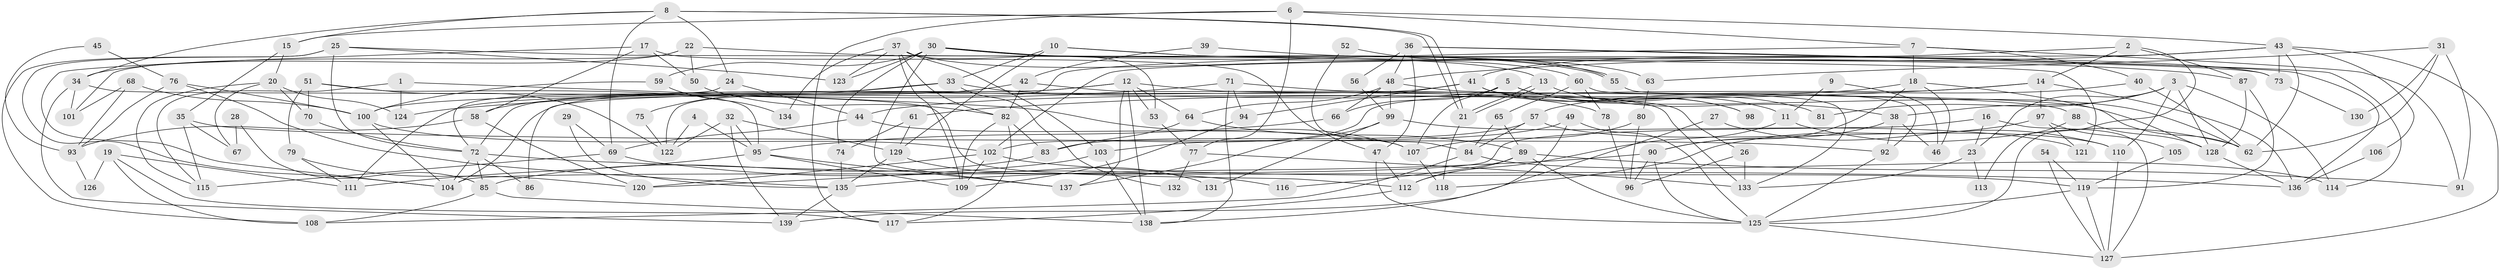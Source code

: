 // coarse degree distribution, {13: 0.017857142857142856, 11: 0.05357142857142857, 8: 0.03571428571428571, 15: 0.017857142857142856, 5: 0.16071428571428573, 4: 0.19642857142857142, 9: 0.08928571428571429, 12: 0.05357142857142857, 3: 0.10714285714285714, 6: 0.14285714285714285, 7: 0.03571428571428571, 2: 0.07142857142857142, 1: 0.017857142857142856}
// Generated by graph-tools (version 1.1) at 2025/51/03/04/25 22:51:01]
// undirected, 139 vertices, 278 edges
graph export_dot {
  node [color=gray90,style=filled];
  1;
  2;
  3;
  4;
  5;
  6;
  7;
  8;
  9;
  10;
  11;
  12;
  13;
  14;
  15;
  16;
  17;
  18;
  19;
  20;
  21;
  22;
  23;
  24;
  25;
  26;
  27;
  28;
  29;
  30;
  31;
  32;
  33;
  34;
  35;
  36;
  37;
  38;
  39;
  40;
  41;
  42;
  43;
  44;
  45;
  46;
  47;
  48;
  49;
  50;
  51;
  52;
  53;
  54;
  55;
  56;
  57;
  58;
  59;
  60;
  61;
  62;
  63;
  64;
  65;
  66;
  67;
  68;
  69;
  70;
  71;
  72;
  73;
  74;
  75;
  76;
  77;
  78;
  79;
  80;
  81;
  82;
  83;
  84;
  85;
  86;
  87;
  88;
  89;
  90;
  91;
  92;
  93;
  94;
  95;
  96;
  97;
  98;
  99;
  100;
  101;
  102;
  103;
  104;
  105;
  106;
  107;
  108;
  109;
  110;
  111;
  112;
  113;
  114;
  115;
  116;
  117;
  118;
  119;
  120;
  121;
  122;
  123;
  124;
  125;
  126;
  127;
  128;
  129;
  130;
  131;
  132;
  133;
  134;
  135;
  136;
  137;
  138;
  139;
  1 -- 115;
  1 -- 107;
  1 -- 124;
  2 -- 125;
  2 -- 87;
  2 -- 14;
  2 -- 41;
  3 -- 128;
  3 -- 114;
  3 -- 23;
  3 -- 38;
  3 -- 81;
  3 -- 110;
  4 -- 122;
  4 -- 95;
  5 -- 104;
  5 -- 66;
  5 -- 11;
  5 -- 81;
  5 -- 98;
  5 -- 107;
  6 -- 77;
  6 -- 43;
  6 -- 7;
  6 -- 15;
  6 -- 117;
  7 -- 40;
  7 -- 18;
  7 -- 91;
  7 -- 122;
  8 -- 15;
  8 -- 21;
  8 -- 21;
  8 -- 24;
  8 -- 34;
  8 -- 69;
  9 -- 46;
  9 -- 11;
  10 -- 33;
  10 -- 129;
  10 -- 13;
  10 -- 63;
  11 -- 112;
  11 -- 62;
  12 -- 64;
  12 -- 72;
  12 -- 26;
  12 -- 53;
  12 -- 86;
  12 -- 137;
  12 -- 138;
  13 -- 21;
  13 -- 21;
  13 -- 38;
  14 -- 136;
  14 -- 61;
  14 -- 97;
  14 -- 102;
  15 -- 20;
  15 -- 35;
  16 -- 127;
  16 -- 104;
  16 -- 23;
  17 -- 104;
  17 -- 47;
  17 -- 50;
  17 -- 58;
  18 -- 90;
  18 -- 44;
  18 -- 46;
  18 -- 128;
  19 -- 111;
  19 -- 117;
  19 -- 108;
  19 -- 126;
  20 -- 124;
  20 -- 115;
  20 -- 67;
  20 -- 70;
  21 -- 118;
  22 -- 101;
  22 -- 121;
  22 -- 34;
  22 -- 50;
  23 -- 113;
  23 -- 133;
  24 -- 44;
  24 -- 72;
  25 -- 104;
  25 -- 72;
  25 -- 73;
  25 -- 108;
  25 -- 123;
  26 -- 133;
  26 -- 96;
  27 -- 110;
  27 -- 139;
  28 -- 85;
  28 -- 67;
  29 -- 135;
  29 -- 69;
  30 -- 123;
  30 -- 55;
  30 -- 55;
  30 -- 59;
  30 -- 74;
  30 -- 87;
  30 -- 137;
  31 -- 62;
  31 -- 91;
  31 -- 63;
  31 -- 130;
  32 -- 95;
  32 -- 122;
  32 -- 129;
  32 -- 139;
  33 -- 78;
  33 -- 111;
  33 -- 75;
  33 -- 132;
  34 -- 101;
  34 -- 112;
  34 -- 139;
  35 -- 92;
  35 -- 67;
  35 -- 115;
  36 -- 48;
  36 -- 136;
  36 -- 47;
  36 -- 56;
  36 -- 114;
  37 -- 82;
  37 -- 109;
  37 -- 53;
  37 -- 60;
  37 -- 103;
  37 -- 123;
  37 -- 134;
  38 -- 46;
  38 -- 90;
  38 -- 92;
  39 -- 42;
  39 -- 73;
  40 -- 57;
  40 -- 62;
  41 -- 62;
  41 -- 94;
  41 -- 98;
  41 -- 100;
  42 -- 58;
  42 -- 82;
  42 -- 133;
  43 -- 102;
  43 -- 62;
  43 -- 48;
  43 -- 73;
  43 -- 106;
  43 -- 127;
  44 -- 107;
  44 -- 69;
  45 -- 76;
  45 -- 93;
  47 -- 112;
  47 -- 125;
  48 -- 64;
  48 -- 62;
  48 -- 66;
  48 -- 99;
  49 -- 103;
  49 -- 125;
  49 -- 138;
  50 -- 82;
  51 -- 95;
  51 -- 70;
  51 -- 79;
  51 -- 122;
  52 -- 84;
  52 -- 55;
  53 -- 77;
  54 -- 127;
  54 -- 119;
  55 -- 92;
  56 -- 99;
  57 -- 110;
  57 -- 84;
  57 -- 83;
  58 -- 120;
  58 -- 93;
  59 -- 100;
  59 -- 134;
  60 -- 133;
  60 -- 65;
  60 -- 78;
  61 -- 129;
  61 -- 74;
  63 -- 80;
  64 -- 83;
  64 -- 89;
  65 -- 89;
  65 -- 84;
  66 -- 95;
  68 -- 93;
  68 -- 100;
  68 -- 101;
  69 -- 115;
  69 -- 116;
  70 -- 72;
  71 -- 94;
  71 -- 138;
  71 -- 88;
  71 -- 124;
  72 -- 85;
  72 -- 86;
  72 -- 104;
  72 -- 136;
  73 -- 130;
  74 -- 135;
  75 -- 122;
  76 -- 100;
  76 -- 135;
  76 -- 93;
  77 -- 133;
  77 -- 132;
  78 -- 96;
  79 -- 120;
  79 -- 111;
  80 -- 96;
  80 -- 107;
  82 -- 83;
  82 -- 109;
  82 -- 117;
  83 -- 85;
  84 -- 108;
  84 -- 114;
  85 -- 108;
  85 -- 138;
  87 -- 119;
  87 -- 128;
  88 -- 128;
  88 -- 113;
  89 -- 112;
  89 -- 125;
  89 -- 91;
  89 -- 116;
  90 -- 135;
  90 -- 96;
  90 -- 125;
  92 -- 125;
  93 -- 126;
  94 -- 109;
  95 -- 109;
  95 -- 137;
  95 -- 111;
  97 -- 118;
  97 -- 105;
  97 -- 121;
  99 -- 137;
  99 -- 121;
  99 -- 131;
  100 -- 102;
  100 -- 104;
  102 -- 119;
  102 -- 109;
  102 -- 120;
  103 -- 138;
  103 -- 120;
  105 -- 119;
  106 -- 136;
  107 -- 118;
  110 -- 127;
  112 -- 117;
  119 -- 125;
  119 -- 127;
  125 -- 127;
  128 -- 136;
  129 -- 135;
  129 -- 131;
  135 -- 139;
}
